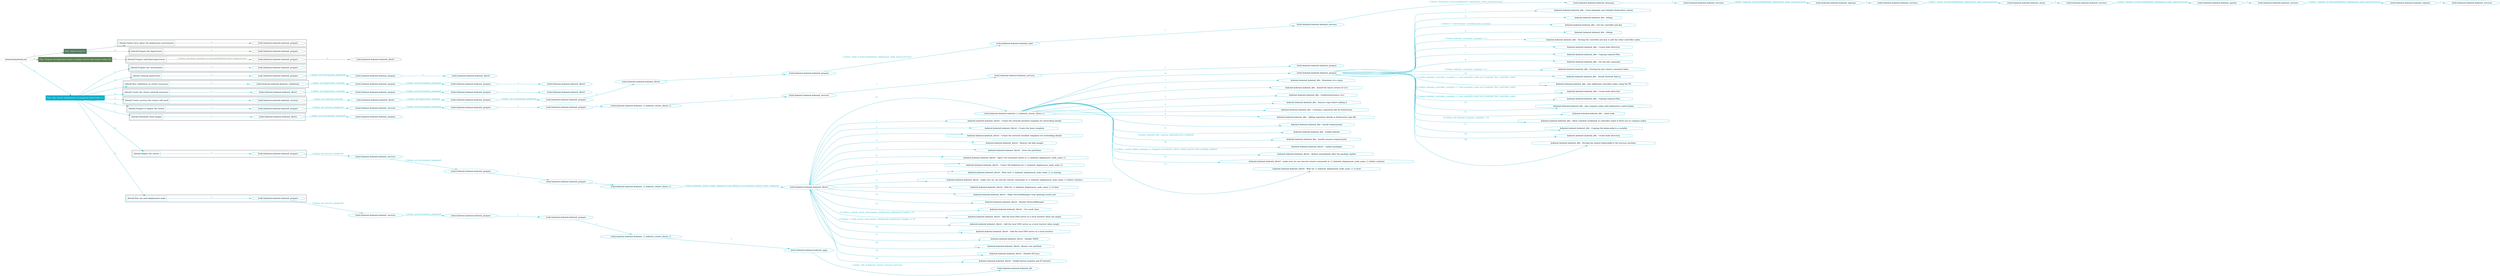 digraph {
	graph [concentrate=true ordering=in rankdir=LR ratio=fill]
	edge [esep=5 sep=10]
	"kubeinit/playbook.yml" [id=root_node style=dotted]
	play_83bd64f9 [label="Play: Initial setup (1)" color="#507c63" fontcolor="#ffffff" id=play_83bd64f9 shape=box style=filled tooltip=localhost]
	"kubeinit/playbook.yml" -> play_83bd64f9 [label="1 " color="#507c63" fontcolor="#507c63" id=edge_5d0d2fbb labeltooltip="1 " tooltip="1 "]
	subgraph "kubeinit.kubeinit.kubeinit_prepare" {
		role_a4d01ee5 [label="[role] kubeinit.kubeinit.kubeinit_prepare" color="#507c63" id=role_a4d01ee5 tooltip="kubeinit.kubeinit.kubeinit_prepare"]
	}
	subgraph "kubeinit.kubeinit.kubeinit_prepare" {
		role_4f66a621 [label="[role] kubeinit.kubeinit.kubeinit_prepare" color="#507c63" id=role_4f66a621 tooltip="kubeinit.kubeinit.kubeinit_prepare"]
	}
	subgraph "Play: Initial setup (1)" {
		play_83bd64f9 -> block_58a61741 [label=1 color="#507c63" fontcolor="#507c63" id=edge_30c76d28 labeltooltip=1 tooltip=1]
		subgraph cluster_block_58a61741 {
			block_58a61741 [label="[block] Gather facts about the deployment environment" color="#507c63" id=block_58a61741 labeltooltip="Gather facts about the deployment environment" shape=box tooltip="Gather facts about the deployment environment"]
			block_58a61741 -> role_a4d01ee5 [label="1 " color="#507c63" fontcolor="#507c63" id=edge_855de351 labeltooltip="1 " tooltip="1 "]
		}
		play_83bd64f9 -> block_fcec1d25 [label=2 color="#507c63" fontcolor="#507c63" id=edge_1ee534f6 labeltooltip=2 tooltip=2]
		subgraph cluster_block_fcec1d25 {
			block_fcec1d25 [label="[block] Prepare the hypervisors" color="#507c63" id=block_fcec1d25 labeltooltip="Prepare the hypervisors" shape=box tooltip="Prepare the hypervisors"]
			block_fcec1d25 -> role_4f66a621 [label="1 " color="#507c63" fontcolor="#507c63" id=edge_42a74c41 labeltooltip="1 " tooltip="1 "]
		}
	}
	play_77cf4cd8 [label="Play: Prepare all hypervisor hosts to deploy service and cluster nodes (0)" color="#597e4e" fontcolor="#ffffff" id=play_77cf4cd8 shape=box style=filled tooltip="Play: Prepare all hypervisor hosts to deploy service and cluster nodes (0)"]
	"kubeinit/playbook.yml" -> play_77cf4cd8 [label="2 " color="#597e4e" fontcolor="#597e4e" id=edge_caddb80a labeltooltip="2 " tooltip="2 "]
	subgraph "kubeinit.kubeinit.kubeinit_libvirt" {
		role_9c2fefd9 [label="[role] kubeinit.kubeinit.kubeinit_libvirt" color="#597e4e" id=role_9c2fefd9 tooltip="kubeinit.kubeinit.kubeinit_libvirt"]
	}
	subgraph "kubeinit.kubeinit.kubeinit_prepare" {
		role_55f39537 [label="[role] kubeinit.kubeinit.kubeinit_prepare" color="#597e4e" id=role_55f39537 tooltip="kubeinit.kubeinit.kubeinit_prepare"]
		role_55f39537 -> role_9c2fefd9 [label="1 " color="#597e4e" fontcolor="#597e4e" id=edge_13bd5f6a labeltooltip="1 " tooltip="1 "]
	}
	subgraph "Play: Prepare all hypervisor hosts to deploy service and cluster nodes (0)" {
		play_77cf4cd8 -> block_a2c3c7e0 [label=1 color="#597e4e" fontcolor="#597e4e" id=edge_17d9b5f6 labeltooltip=1 tooltip=1]
		subgraph cluster_block_a2c3c7e0 {
			block_a2c3c7e0 [label="[block] Prepare individual hypervisors" color="#597e4e" id=block_a2c3c7e0 labeltooltip="Prepare individual hypervisors" shape=box tooltip="Prepare individual hypervisors"]
			block_a2c3c7e0 -> role_55f39537 [label="1 [when: inventory_hostname in hostvars['kubeinit-facts'].hypervisors]" color="#597e4e" fontcolor="#597e4e" id=edge_d2183752 labeltooltip="1 [when: inventory_hostname in hostvars['kubeinit-facts'].hypervisors]" tooltip="1 [when: inventory_hostname in hostvars['kubeinit-facts'].hypervisors]"]
		}
	}
	play_4ca1a1fa [label="Play: Run cluster deployment on prepared hypervisors (1)" color="#03aec9" fontcolor="#ffffff" id=play_4ca1a1fa shape=box style=filled tooltip=localhost]
	"kubeinit/playbook.yml" -> play_4ca1a1fa [label="3 " color="#03aec9" fontcolor="#03aec9" id=edge_a708087d labeltooltip="3 " tooltip="3 "]
	subgraph "kubeinit.kubeinit.kubeinit_prepare" {
		role_46bfad1d [label="[role] kubeinit.kubeinit.kubeinit_prepare" color="#03aec9" id=role_46bfad1d tooltip="kubeinit.kubeinit.kubeinit_prepare"]
	}
	subgraph "kubeinit.kubeinit.kubeinit_libvirt" {
		role_059cd368 [label="[role] kubeinit.kubeinit.kubeinit_libvirt" color="#03aec9" id=role_059cd368 tooltip="kubeinit.kubeinit.kubeinit_libvirt"]
	}
	subgraph "kubeinit.kubeinit.kubeinit_prepare" {
		role_a8083106 [label="[role] kubeinit.kubeinit.kubeinit_prepare" color="#03aec9" id=role_a8083106 tooltip="kubeinit.kubeinit.kubeinit_prepare"]
		role_a8083106 -> role_059cd368 [label="1 " color="#03aec9" fontcolor="#03aec9" id=edge_d12f4fd0 labeltooltip="1 " tooltip="1 "]
	}
	subgraph "kubeinit.kubeinit.kubeinit_prepare" {
		role_40714478 [label="[role] kubeinit.kubeinit.kubeinit_prepare" color="#03aec9" id=role_40714478 tooltip="kubeinit.kubeinit.kubeinit_prepare"]
		role_40714478 -> role_a8083106 [label="1 [when: not environment_prepared]" color="#03aec9" fontcolor="#03aec9" id=edge_98baede5 labeltooltip="1 [when: not environment_prepared]" tooltip="1 [when: not environment_prepared]"]
	}
	subgraph "kubeinit.kubeinit.kubeinit_libvirt" {
		role_17f9c894 [label="[role] kubeinit.kubeinit.kubeinit_libvirt" color="#03aec9" id=role_17f9c894 tooltip="kubeinit.kubeinit.kubeinit_libvirt"]
	}
	subgraph "kubeinit.kubeinit.kubeinit_prepare" {
		role_642b5a9a [label="[role] kubeinit.kubeinit.kubeinit_prepare" color="#03aec9" id=role_642b5a9a tooltip="kubeinit.kubeinit.kubeinit_prepare"]
		role_642b5a9a -> role_17f9c894 [label="1 " color="#03aec9" fontcolor="#03aec9" id=edge_22c3d990 labeltooltip="1 " tooltip="1 "]
	}
	subgraph "kubeinit.kubeinit.kubeinit_prepare" {
		role_6914043d [label="[role] kubeinit.kubeinit.kubeinit_prepare" color="#03aec9" id=role_6914043d tooltip="kubeinit.kubeinit.kubeinit_prepare"]
		role_6914043d -> role_642b5a9a [label="1 [when: not environment_prepared]" color="#03aec9" fontcolor="#03aec9" id=edge_800f1554 labeltooltip="1 [when: not environment_prepared]" tooltip="1 [when: not environment_prepared]"]
	}
	subgraph "kubeinit.kubeinit.kubeinit_validations" {
		role_023c7b7e [label="[role] kubeinit.kubeinit.kubeinit_validations" color="#03aec9" id=role_023c7b7e tooltip="kubeinit.kubeinit.kubeinit_validations"]
		role_023c7b7e -> role_6914043d [label="1 [when: not hypervisors_cleaned]" color="#03aec9" fontcolor="#03aec9" id=edge_c0122811 labeltooltip="1 [when: not hypervisors_cleaned]" tooltip="1 [when: not hypervisors_cleaned]"]
	}
	subgraph "kubeinit.kubeinit.kubeinit_libvirt" {
		role_11bf8435 [label="[role] kubeinit.kubeinit.kubeinit_libvirt" color="#03aec9" id=role_11bf8435 tooltip="kubeinit.kubeinit.kubeinit_libvirt"]
	}
	subgraph "kubeinit.kubeinit.kubeinit_prepare" {
		role_e8ca80a7 [label="[role] kubeinit.kubeinit.kubeinit_prepare" color="#03aec9" id=role_e8ca80a7 tooltip="kubeinit.kubeinit.kubeinit_prepare"]
		role_e8ca80a7 -> role_11bf8435 [label="1 " color="#03aec9" fontcolor="#03aec9" id=edge_c35b3fd2 labeltooltip="1 " tooltip="1 "]
	}
	subgraph "kubeinit.kubeinit.kubeinit_prepare" {
		role_adcd0cd3 [label="[role] kubeinit.kubeinit.kubeinit_prepare" color="#03aec9" id=role_adcd0cd3 tooltip="kubeinit.kubeinit.kubeinit_prepare"]
		role_adcd0cd3 -> role_e8ca80a7 [label="1 [when: not environment_prepared]" color="#03aec9" fontcolor="#03aec9" id=edge_9b2de9d3 labeltooltip="1 [when: not environment_prepared]" tooltip="1 [when: not environment_prepared]"]
	}
	subgraph "kubeinit.kubeinit.kubeinit_libvirt" {
		role_2587b70a [label="[role] kubeinit.kubeinit.kubeinit_libvirt" color="#03aec9" id=role_2587b70a tooltip="kubeinit.kubeinit.kubeinit_libvirt"]
		role_2587b70a -> role_adcd0cd3 [label="1 [when: not hypervisors_cleaned]" color="#03aec9" fontcolor="#03aec9" id=edge_dc224c34 labeltooltip="1 [when: not hypervisors_cleaned]" tooltip="1 [when: not hypervisors_cleaned]"]
	}
	subgraph "kubeinit.kubeinit.kubeinit_services" {
		role_b27e4364 [label="[role] kubeinit.kubeinit.kubeinit_services" color="#03aec9" id=role_b27e4364 tooltip="kubeinit.kubeinit.kubeinit_services"]
	}
	subgraph "kubeinit.kubeinit.kubeinit_registry" {
		role_bd481104 [label="[role] kubeinit.kubeinit.kubeinit_registry" color="#03aec9" id=role_bd481104 tooltip="kubeinit.kubeinit.kubeinit_registry"]
		role_bd481104 -> role_b27e4364 [label="1 " color="#03aec9" fontcolor="#03aec9" id=edge_09a26686 labeltooltip="1 " tooltip="1 "]
	}
	subgraph "kubeinit.kubeinit.kubeinit_services" {
		role_f5899c98 [label="[role] kubeinit.kubeinit.kubeinit_services" color="#03aec9" id=role_f5899c98 tooltip="kubeinit.kubeinit.kubeinit_services"]
		role_f5899c98 -> role_bd481104 [label="1 [when: 'registry' in hostvars[kubeinit_deployment_node_name].services]" color="#03aec9" fontcolor="#03aec9" id=edge_d387be56 labeltooltip="1 [when: 'registry' in hostvars[kubeinit_deployment_node_name].services]" tooltip="1 [when: 'registry' in hostvars[kubeinit_deployment_node_name].services]"]
	}
	subgraph "kubeinit.kubeinit.kubeinit_apache" {
		role_d518e413 [label="[role] kubeinit.kubeinit.kubeinit_apache" color="#03aec9" id=role_d518e413 tooltip="kubeinit.kubeinit.kubeinit_apache"]
		role_d518e413 -> role_f5899c98 [label="1 " color="#03aec9" fontcolor="#03aec9" id=edge_6919ae5d labeltooltip="1 " tooltip="1 "]
	}
	subgraph "kubeinit.kubeinit.kubeinit_services" {
		role_121b7e36 [label="[role] kubeinit.kubeinit.kubeinit_services" color="#03aec9" id=role_121b7e36 tooltip="kubeinit.kubeinit.kubeinit_services"]
		role_121b7e36 -> role_d518e413 [label="1 [when: 'apache' in hostvars[kubeinit_deployment_node_name].services]" color="#03aec9" fontcolor="#03aec9" id=edge_07960f17 labeltooltip="1 [when: 'apache' in hostvars[kubeinit_deployment_node_name].services]" tooltip="1 [when: 'apache' in hostvars[kubeinit_deployment_node_name].services]"]
	}
	subgraph "kubeinit.kubeinit.kubeinit_nexus" {
		role_ff7fa59d [label="[role] kubeinit.kubeinit.kubeinit_nexus" color="#03aec9" id=role_ff7fa59d tooltip="kubeinit.kubeinit.kubeinit_nexus"]
		role_ff7fa59d -> role_121b7e36 [label="1 " color="#03aec9" fontcolor="#03aec9" id=edge_9da70742 labeltooltip="1 " tooltip="1 "]
	}
	subgraph "kubeinit.kubeinit.kubeinit_services" {
		role_7a72c33f [label="[role] kubeinit.kubeinit.kubeinit_services" color="#03aec9" id=role_7a72c33f tooltip="kubeinit.kubeinit.kubeinit_services"]
		role_7a72c33f -> role_ff7fa59d [label="1 [when: 'nexus' in hostvars[kubeinit_deployment_node_name].services]" color="#03aec9" fontcolor="#03aec9" id=edge_454eeb25 labeltooltip="1 [when: 'nexus' in hostvars[kubeinit_deployment_node_name].services]" tooltip="1 [when: 'nexus' in hostvars[kubeinit_deployment_node_name].services]"]
	}
	subgraph "kubeinit.kubeinit.kubeinit_haproxy" {
		role_66d53918 [label="[role] kubeinit.kubeinit.kubeinit_haproxy" color="#03aec9" id=role_66d53918 tooltip="kubeinit.kubeinit.kubeinit_haproxy"]
		role_66d53918 -> role_7a72c33f [label="1 " color="#03aec9" fontcolor="#03aec9" id=edge_1cdc4d9f labeltooltip="1 " tooltip="1 "]
	}
	subgraph "kubeinit.kubeinit.kubeinit_services" {
		role_b8771c47 [label="[role] kubeinit.kubeinit.kubeinit_services" color="#03aec9" id=role_b8771c47 tooltip="kubeinit.kubeinit.kubeinit_services"]
		role_b8771c47 -> role_66d53918 [label="1 [when: 'haproxy' in hostvars[kubeinit_deployment_node_name].services]" color="#03aec9" fontcolor="#03aec9" id=edge_a2e08406 labeltooltip="1 [when: 'haproxy' in hostvars[kubeinit_deployment_node_name].services]" tooltip="1 [when: 'haproxy' in hostvars[kubeinit_deployment_node_name].services]"]
	}
	subgraph "kubeinit.kubeinit.kubeinit_dnsmasq" {
		role_1733e680 [label="[role] kubeinit.kubeinit.kubeinit_dnsmasq" color="#03aec9" id=role_1733e680 tooltip="kubeinit.kubeinit.kubeinit_dnsmasq"]
		role_1733e680 -> role_b8771c47 [label="1 " color="#03aec9" fontcolor="#03aec9" id=edge_4dcd178e labeltooltip="1 " tooltip="1 "]
	}
	subgraph "kubeinit.kubeinit.kubeinit_services" {
		role_1589e1e0 [label="[role] kubeinit.kubeinit.kubeinit_services" color="#03aec9" id=role_1589e1e0 tooltip="kubeinit.kubeinit.kubeinit_services"]
		role_1589e1e0 -> role_1733e680 [label="1 [when: 'dnsmasq' in hostvars[kubeinit_deployment_node_name].services]" color="#03aec9" fontcolor="#03aec9" id=edge_868d89bd labeltooltip="1 [when: 'dnsmasq' in hostvars[kubeinit_deployment_node_name].services]" tooltip="1 [when: 'dnsmasq' in hostvars[kubeinit_deployment_node_name].services]"]
	}
	subgraph "kubeinit.kubeinit.kubeinit_bind" {
		role_6520849f [label="[role] kubeinit.kubeinit.kubeinit_bind" color="#03aec9" id=role_6520849f tooltip="kubeinit.kubeinit.kubeinit_bind"]
		role_6520849f -> role_1589e1e0 [label="1 " color="#03aec9" fontcolor="#03aec9" id=edge_e059d3c5 labeltooltip="1 " tooltip="1 "]
	}
	subgraph "kubeinit.kubeinit.kubeinit_prepare" {
		role_fe806c03 [label="[role] kubeinit.kubeinit.kubeinit_prepare" color="#03aec9" id=role_fe806c03 tooltip="kubeinit.kubeinit.kubeinit_prepare"]
		role_fe806c03 -> role_6520849f [label="1 [when: 'bind' in hostvars[kubeinit_deployment_node_name].services]" color="#03aec9" fontcolor="#03aec9" id=edge_a324cc88 labeltooltip="1 [when: 'bind' in hostvars[kubeinit_deployment_node_name].services]" tooltip="1 [when: 'bind' in hostvars[kubeinit_deployment_node_name].services]"]
	}
	subgraph "kubeinit.kubeinit.kubeinit_libvirt" {
		role_add69a31 [label="[role] kubeinit.kubeinit.kubeinit_libvirt" color="#03aec9" id=role_add69a31 tooltip="kubeinit.kubeinit.kubeinit_libvirt"]
		role_add69a31 -> role_fe806c03 [label="1 " color="#03aec9" fontcolor="#03aec9" id=edge_c2963ffe labeltooltip="1 " tooltip="1 "]
	}
	subgraph "kubeinit.kubeinit.kubeinit_prepare" {
		role_c94f5fc8 [label="[role] kubeinit.kubeinit.kubeinit_prepare" color="#03aec9" id=role_c94f5fc8 tooltip="kubeinit.kubeinit.kubeinit_prepare"]
		role_c94f5fc8 -> role_add69a31 [label="1 " color="#03aec9" fontcolor="#03aec9" id=edge_83eea4ab labeltooltip="1 " tooltip="1 "]
	}
	subgraph "kubeinit.kubeinit.kubeinit_prepare" {
		role_15135753 [label="[role] kubeinit.kubeinit.kubeinit_prepare" color="#03aec9" id=role_15135753 tooltip="kubeinit.kubeinit.kubeinit_prepare"]
		role_15135753 -> role_c94f5fc8 [label="1 [when: not environment_prepared]" color="#03aec9" fontcolor="#03aec9" id=edge_791d8d18 labeltooltip="1 [when: not environment_prepared]" tooltip="1 [when: not environment_prepared]"]
	}
	subgraph "kubeinit.kubeinit.kubeinit_libvirt" {
		role_fd8b2054 [label="[role] kubeinit.kubeinit.kubeinit_libvirt" color="#03aec9" id=role_fd8b2054 tooltip="kubeinit.kubeinit.kubeinit_libvirt"]
		role_fd8b2054 -> role_15135753 [label="1 [when: not hypervisors_cleaned]" color="#03aec9" fontcolor="#03aec9" id=edge_cf6e14d9 labeltooltip="1 [when: not hypervisors_cleaned]" tooltip="1 [when: not hypervisors_cleaned]"]
	}
	subgraph "kubeinit.kubeinit.kubeinit_services" {
		role_fff3fbf4 [label="[role] kubeinit.kubeinit.kubeinit_services" color="#03aec9" id=role_fff3fbf4 tooltip="kubeinit.kubeinit.kubeinit_services"]
		role_fff3fbf4 -> role_fd8b2054 [label="1 [when: not network_created]" color="#03aec9" fontcolor="#03aec9" id=edge_63c8564a labeltooltip="1 [when: not network_created]" tooltip="1 [when: not network_created]"]
	}
	subgraph "kubeinit.kubeinit.kubeinit_prepare" {
		role_0df7558d [label="[role] kubeinit.kubeinit.kubeinit_prepare" color="#03aec9" id=role_0df7558d tooltip="kubeinit.kubeinit.kubeinit_prepare"]
	}
	subgraph "kubeinit.kubeinit.kubeinit_services" {
		role_d776b401 [label="[role] kubeinit.kubeinit.kubeinit_services" color="#03aec9" id=role_d776b401 tooltip="kubeinit.kubeinit.kubeinit_services"]
		role_d776b401 -> role_0df7558d [label="1 " color="#03aec9" fontcolor="#03aec9" id=edge_8260b6e1 labeltooltip="1 " tooltip="1 "]
	}
	subgraph "kubeinit.kubeinit.kubeinit_services" {
		role_6b0a6fed [label="[role] kubeinit.kubeinit.kubeinit_services" color="#03aec9" id=role_6b0a6fed tooltip="kubeinit.kubeinit.kubeinit_services"]
		role_6b0a6fed -> role_d776b401 [label="1 " color="#03aec9" fontcolor="#03aec9" id=edge_073f5a07 labeltooltip="1 " tooltip="1 "]
	}
	subgraph "kubeinit.kubeinit.kubeinit_{{ kubeinit_cluster_distro }}" {
		role_024f40b1 [label="[role] kubeinit.kubeinit.kubeinit_{{ kubeinit_cluster_distro }}" color="#03aec9" id=role_024f40b1 tooltip="kubeinit.kubeinit.kubeinit_{{ kubeinit_cluster_distro }}"]
		role_024f40b1 -> role_6b0a6fed [label="1 " color="#03aec9" fontcolor="#03aec9" id=edge_41437049 labeltooltip="1 " tooltip="1 "]
	}
	subgraph "kubeinit.kubeinit.kubeinit_prepare" {
		role_a54ea4d3 [label="[role] kubeinit.kubeinit.kubeinit_prepare" color="#03aec9" id=role_a54ea4d3 tooltip="kubeinit.kubeinit.kubeinit_prepare"]
		role_a54ea4d3 -> role_024f40b1 [label="1 " color="#03aec9" fontcolor="#03aec9" id=edge_5a6cba4e labeltooltip="1 " tooltip="1 "]
	}
	subgraph "kubeinit.kubeinit.kubeinit_prepare" {
		role_471fac37 [label="[role] kubeinit.kubeinit.kubeinit_prepare" color="#03aec9" id=role_471fac37 tooltip="kubeinit.kubeinit.kubeinit_prepare"]
		role_471fac37 -> role_a54ea4d3 [label="1 " color="#03aec9" fontcolor="#03aec9" id=edge_cfac9293 labeltooltip="1 " tooltip="1 "]
	}
	subgraph "kubeinit.kubeinit.kubeinit_services" {
		role_1b870197 [label="[role] kubeinit.kubeinit.kubeinit_services" color="#03aec9" id=role_1b870197 tooltip="kubeinit.kubeinit.kubeinit_services"]
		role_1b870197 -> role_471fac37 [label="1 [when: not environment_prepared]" color="#03aec9" fontcolor="#03aec9" id=edge_8aad3846 labeltooltip="1 [when: not environment_prepared]" tooltip="1 [when: not environment_prepared]"]
	}
	subgraph "kubeinit.kubeinit.kubeinit_prepare" {
		role_8cc5e4ff [label="[role] kubeinit.kubeinit.kubeinit_prepare" color="#03aec9" id=role_8cc5e4ff tooltip="kubeinit.kubeinit.kubeinit_prepare"]
		role_8cc5e4ff -> role_1b870197 [label="1 [when: not services_prepared]" color="#03aec9" fontcolor="#03aec9" id=edge_3a379267 labeltooltip="1 [when: not services_prepared]" tooltip="1 [when: not services_prepared]"]
	}
	subgraph "kubeinit.kubeinit.kubeinit_prepare" {
		role_83acedfa [label="[role] kubeinit.kubeinit.kubeinit_prepare" color="#03aec9" id=role_83acedfa tooltip="kubeinit.kubeinit.kubeinit_prepare"]
	}
	subgraph "kubeinit.kubeinit.kubeinit_libvirt" {
		role_0e7f3819 [label="[role] kubeinit.kubeinit.kubeinit_libvirt" color="#03aec9" id=role_0e7f3819 tooltip="kubeinit.kubeinit.kubeinit_libvirt"]
		role_0e7f3819 -> role_83acedfa [label="1 [when: not environment_prepared]" color="#03aec9" fontcolor="#03aec9" id=edge_74deed8f labeltooltip="1 [when: not environment_prepared]" tooltip="1 [when: not environment_prepared]"]
	}
	subgraph "kubeinit.kubeinit.kubeinit_prepare" {
		role_fe1f17f6 [label="[role] kubeinit.kubeinit.kubeinit_prepare" color="#03aec9" id=role_fe1f17f6 tooltip="kubeinit.kubeinit.kubeinit_prepare"]
		task_41a6816a [label="kubeinit.kubeinit.kubeinit_k8s : Clean kubeadm and initialize Kubernetes cluster" color="#03aec9" id=task_41a6816a shape=octagon tooltip="kubeinit.kubeinit.kubeinit_k8s : Clean kubeadm and initialize Kubernetes cluster"]
		role_fe1f17f6 -> task_41a6816a [label="1 " color="#03aec9" fontcolor="#03aec9" id=edge_f2e5e4b4 labeltooltip="1 " tooltip="1 "]
		task_70f5551e [label="kubeinit.kubeinit.kubeinit_k8s : Debug" color="#03aec9" id=task_70f5551e shape=octagon tooltip="kubeinit.kubeinit.kubeinit_k8s : Debug"]
		role_fe1f17f6 -> task_70f5551e [label="2 " color="#03aec9" fontcolor="#03aec9" id=edge_68a9a935 labeltooltip="2 " tooltip="2 "]
		task_2724bddc [label="kubeinit.kubeinit.kubeinit_k8s : Get the controller join key" color="#03aec9" id=task_2724bddc shape=octagon tooltip="kubeinit.kubeinit.kubeinit_k8s : Get the controller join key"]
		role_fe1f17f6 -> task_2724bddc [label="3 [when: ('--control-plane --certificate-key' in item)]" color="#03aec9" fontcolor="#03aec9" id=edge_f68616f3 labeltooltip="3 [when: ('--control-plane --certificate-key' in item)]" tooltip="3 [when: ('--control-plane --certificate-key' in item)]"]
		task_43351b70 [label="kubeinit.kubeinit.kubeinit_k8s : Debug" color="#03aec9" id=task_43351b70 shape=octagon tooltip="kubeinit.kubeinit.kubeinit_k8s : Debug"]
		role_fe1f17f6 -> task_43351b70 [label="4 " color="#03aec9" fontcolor="#03aec9" id=edge_d029dbf6 labeltooltip="4 " tooltip="4 "]
		task_7f7a5023 [label="kubeinit.kubeinit.kubeinit_k8s : Storing the controller join key to add the other controller nodes." color="#03aec9" id=task_7f7a5023 shape=octagon tooltip="kubeinit.kubeinit.kubeinit_k8s : Storing the controller join key to add the other controller nodes."]
		role_fe1f17f6 -> task_7f7a5023 [label="5 [when: kubeinit_controller_count|int > 1]" color="#03aec9" fontcolor="#03aec9" id=edge_deae31ff labeltooltip="5 [when: kubeinit_controller_count|int > 1]" tooltip="5 [when: kubeinit_controller_count|int > 1]"]
		task_5e3babcd [label="kubeinit.kubeinit.kubeinit_k8s : Create kube directory" color="#03aec9" id=task_5e3babcd shape=octagon tooltip="kubeinit.kubeinit.kubeinit_k8s : Create kube directory"]
		role_fe1f17f6 -> task_5e3babcd [label="6 " color="#03aec9" fontcolor="#03aec9" id=edge_fe5a102d labeltooltip="6 " tooltip="6 "]
		task_c73736a1 [label="kubeinit.kubeinit.kubeinit_k8s : Copying required files" color="#03aec9" id=task_c73736a1 shape=octagon tooltip="kubeinit.kubeinit.kubeinit_k8s : Copying required files"]
		role_fe1f17f6 -> task_c73736a1 [label="7 " color="#03aec9" fontcolor="#03aec9" id=edge_f8b48600 labeltooltip="7 " tooltip="7 "]
		task_1066b698 [label="kubeinit.kubeinit.kubeinit_k8s : Get the join command" color="#03aec9" id=task_1066b698 shape=octagon tooltip="kubeinit.kubeinit.kubeinit_k8s : Get the join command"]
		role_fe1f17f6 -> task_1066b698 [label="8 " color="#03aec9" fontcolor="#03aec9" id=edge_612dbb88 labeltooltip="8 " tooltip="8 "]
		task_a036b09a [label="kubeinit.kubeinit.kubeinit_k8s : Storing the join cluster command token." color="#03aec9" id=task_a036b09a shape=octagon tooltip="kubeinit.kubeinit.kubeinit_k8s : Storing the join cluster command token."]
		role_fe1f17f6 -> task_a036b09a [label="9 [when: kubeinit_controller_count|int > 1]" color="#03aec9" fontcolor="#03aec9" id=edge_ad288ab0 labeltooltip="9 [when: kubeinit_controller_count|int > 1]" tooltip="9 [when: kubeinit_controller_count|int > 1]"]
		task_45f4cf6b [label="kubeinit.kubeinit.kubeinit_k8s : Install Network Add-on" color="#03aec9" id=task_45f4cf6b shape=octagon tooltip="kubeinit.kubeinit.kubeinit_k8s : Install Network Add-on"]
		role_fe1f17f6 -> task_45f4cf6b [label="10 " color="#03aec9" fontcolor="#03aec9" id=edge_de361fc1 labeltooltip="10 " tooltip="10 "]
		task_e4886a0e [label="kubeinit.kubeinit.kubeinit_k8s : Join additional controller nodes using the PK" color="#03aec9" id=task_e4886a0e shape=octagon tooltip="kubeinit.kubeinit.kubeinit_k8s : Join additional controller nodes using the PK"]
		role_fe1f17f6 -> task_e4886a0e [label="11 [when: kubeinit_controller_count|int > 1 and controller_node not in kubeinit_first_controller_node]" color="#03aec9" fontcolor="#03aec9" id=edge_8acf5670 labeltooltip="11 [when: kubeinit_controller_count|int > 1 and controller_node not in kubeinit_first_controller_node]" tooltip="11 [when: kubeinit_controller_count|int > 1 and controller_node not in kubeinit_first_controller_node]"]
		task_0caa27a5 [label="kubeinit.kubeinit.kubeinit_k8s : Create kube directory" color="#03aec9" id=task_0caa27a5 shape=octagon tooltip="kubeinit.kubeinit.kubeinit_k8s : Create kube directory"]
		role_fe1f17f6 -> task_0caa27a5 [label="12 [when: kubeinit_controller_count|int > 1 and controller_node not in kubeinit_first_controller_node]" color="#03aec9" fontcolor="#03aec9" id=edge_c4ad4bb0 labeltooltip="12 [when: kubeinit_controller_count|int > 1 and controller_node not in kubeinit_first_controller_node]" tooltip="12 [when: kubeinit_controller_count|int > 1 and controller_node not in kubeinit_first_controller_node]"]
		task_11d99fac [label="kubeinit.kubeinit.kubeinit_k8s : Copying required files" color="#03aec9" id=task_11d99fac shape=octagon tooltip="kubeinit.kubeinit.kubeinit_k8s : Copying required files"]
		role_fe1f17f6 -> task_11d99fac [label="13 [when: kubeinit_controller_count|int > 1 and controller_node not in kubeinit_first_controller_node]" color="#03aec9" fontcolor="#03aec9" id=edge_e4888f94 labeltooltip="13 [when: kubeinit_controller_count|int > 1 and controller_node not in kubeinit_first_controller_node]" tooltip="13 [when: kubeinit_controller_count|int > 1 and controller_node not in kubeinit_first_controller_node]"]
		task_100cca1a [label="kubeinit.kubeinit.kubeinit_k8s : Join compute nodes with kubernetes control plane" color="#03aec9" id=task_100cca1a shape=octagon tooltip="kubeinit.kubeinit.kubeinit_k8s : Join compute nodes with kubernetes control plane"]
		role_fe1f17f6 -> task_100cca1a [label="14 " color="#03aec9" fontcolor="#03aec9" id=edge_18f0c606 labeltooltip="14 " tooltip="14 "]
		task_21317c19 [label="kubeinit.kubeinit.kubeinit_k8s : Label node" color="#03aec9" id=task_21317c19 shape=octagon tooltip="kubeinit.kubeinit.kubeinit_k8s : Label node"]
		role_fe1f17f6 -> task_21317c19 [label="15 " color="#03aec9" fontcolor="#03aec9" id=edge_41bd25f3 labeltooltip="15 " tooltip="15 "]
		task_46cc23e7 [label="kubeinit.kubeinit.kubeinit_k8s : Allow schedule workloads in controller nodes if there are no compute nodes" color="#03aec9" id=task_46cc23e7 shape=octagon tooltip="kubeinit.kubeinit.kubeinit_k8s : Allow schedule workloads in controller nodes if there are no compute nodes"]
		role_fe1f17f6 -> task_46cc23e7 [label="16 [when: not kubeinit_compute_count|int > 0]" color="#03aec9" fontcolor="#03aec9" id=edge_84855198 labeltooltip="16 [when: not kubeinit_compute_count|int > 0]" tooltip="16 [when: not kubeinit_compute_count|int > 0]"]
		task_841f03f8 [label="kubeinit.kubeinit.kubeinit_k8s : Copying the kubeconfig to a variable" color="#03aec9" id=task_841f03f8 shape=octagon tooltip="kubeinit.kubeinit.kubeinit_k8s : Copying the kubeconfig to a variable"]
		role_fe1f17f6 -> task_841f03f8 [label="17 " color="#03aec9" fontcolor="#03aec9" id=edge_e82cb13c labeltooltip="17 " tooltip="17 "]
		task_c530d2ab [label="kubeinit.kubeinit.kubeinit_k8s : Create kube directory" color="#03aec9" id=task_c530d2ab shape=octagon tooltip="kubeinit.kubeinit.kubeinit_k8s : Create kube directory"]
		role_fe1f17f6 -> task_c530d2ab [label="18 " color="#03aec9" fontcolor="#03aec9" id=edge_96504cff labeltooltip="18 " tooltip="18 "]
		task_d59970bd [label="kubeinit.kubeinit.kubeinit_k8s : Storing the master kubeconfig to the services machine." color="#03aec9" id=task_d59970bd shape=octagon tooltip="kubeinit.kubeinit.kubeinit_k8s : Storing the master kubeconfig to the services machine."]
		role_fe1f17f6 -> task_d59970bd [label="19 " color="#03aec9" fontcolor="#03aec9" id=edge_1bc20719 labeltooltip="19 " tooltip="19 "]
	}
	subgraph "kubeinit.kubeinit.kubeinit_{{ kubeinit_cluster_distro }}" {
		role_9a72bf4a [label="[role] kubeinit.kubeinit.kubeinit_{{ kubeinit_cluster_distro }}" color="#03aec9" id=role_9a72bf4a tooltip="kubeinit.kubeinit.kubeinit_{{ kubeinit_cluster_distro }}"]
		task_a61e3fc2 [label="kubeinit.kubeinit.kubeinit_k8s : Download cri-o repos" color="#03aec9" id=task_a61e3fc2 shape=octagon tooltip="kubeinit.kubeinit.kubeinit_k8s : Download cri-o repos"]
		role_9a72bf4a -> task_a61e3fc2 [label="1 " color="#03aec9" fontcolor="#03aec9" id=edge_2666cf12 labeltooltip="1 " tooltip="1 "]
		task_163f55d0 [label="kubeinit.kubeinit.kubeinit_k8s : Install the latest version of cri-o" color="#03aec9" id=task_163f55d0 shape=octagon tooltip="kubeinit.kubeinit.kubeinit_k8s : Install the latest version of cri-o"]
		role_9a72bf4a -> task_163f55d0 [label="2 " color="#03aec9" fontcolor="#03aec9" id=edge_af415395 labeltooltip="2 " tooltip="2 "]
		task_b57a0205 [label="kubeinit.kubeinit.kubeinit_k8s : Enable/start/status cri-o" color="#03aec9" id=task_b57a0205 shape=octagon tooltip="kubeinit.kubeinit.kubeinit_k8s : Enable/start/status cri-o"]
		role_9a72bf4a -> task_b57a0205 [label="3 " color="#03aec9" fontcolor="#03aec9" id=edge_884b41ab labeltooltip="3 " tooltip="3 "]
		task_86a2780e [label="kubeinit.kubeinit.kubeinit_k8s : Remove repo before adding it" color="#03aec9" id=task_86a2780e shape=octagon tooltip="kubeinit.kubeinit.kubeinit_k8s : Remove repo before adding it"]
		role_9a72bf4a -> task_86a2780e [label="4 " color="#03aec9" fontcolor="#03aec9" id=edge_a84ec977 labeltooltip="4 " tooltip="4 "]
		task_d9bbe87d [label="kubeinit.kubeinit.kubeinit_k8s : Creating a repository file for Kubernetes" color="#03aec9" id=task_d9bbe87d shape=octagon tooltip="kubeinit.kubeinit.kubeinit_k8s : Creating a repository file for Kubernetes"]
		role_9a72bf4a -> task_d9bbe87d [label="5 " color="#03aec9" fontcolor="#03aec9" id=edge_79d3d7f7 labeltooltip="5 " tooltip="5 "]
		task_5b7b765a [label="kubeinit.kubeinit.kubeinit_k8s : Adding repository details in Kubernetes repo file." color="#03aec9" id=task_5b7b765a shape=octagon tooltip="kubeinit.kubeinit.kubeinit_k8s : Adding repository details in Kubernetes repo file."]
		role_9a72bf4a -> task_5b7b765a [label="6 " color="#03aec9" fontcolor="#03aec9" id=edge_fb77812b labeltooltip="6 " tooltip="6 "]
		task_9f857518 [label="kubeinit.kubeinit.kubeinit_k8s : Install requirements" color="#03aec9" id=task_9f857518 shape=octagon tooltip="kubeinit.kubeinit.kubeinit_k8s : Install requirements"]
		role_9a72bf4a -> task_9f857518 [label="7 " color="#03aec9" fontcolor="#03aec9" id=edge_f09a1948 labeltooltip="7 " tooltip="7 "]
		task_2ec6cd89 [label="kubeinit.kubeinit.kubeinit_k8s : Enable kubelet" color="#03aec9" id=task_2ec6cd89 shape=octagon tooltip="kubeinit.kubeinit.kubeinit_k8s : Enable kubelet"]
		role_9a72bf4a -> task_2ec6cd89 [label="8 " color="#03aec9" fontcolor="#03aec9" id=edge_f5962520 labeltooltip="8 " tooltip="8 "]
		task_3eadb0da [label="kubeinit.kubeinit.kubeinit_k8s : Install common requirements" color="#03aec9" id=task_3eadb0da shape=octagon tooltip="kubeinit.kubeinit.kubeinit_k8s : Install common requirements"]
		role_9a72bf4a -> task_3eadb0da [label="9 [when: kubeinit_k8s_common_dependencies is defined]" color="#03aec9" fontcolor="#03aec9" id=edge_5967ba11 labeltooltip="9 [when: kubeinit_k8s_common_dependencies is defined]" tooltip="9 [when: kubeinit_k8s_common_dependencies is defined]"]
		task_a856743e [label="kubeinit.kubeinit.kubeinit_libvirt : Update packages" color="#03aec9" id=task_a856743e shape=octagon tooltip="kubeinit.kubeinit.kubeinit_libvirt : Update packages"]
		role_9a72bf4a -> task_a856743e [label="10 " color="#03aec9" fontcolor="#03aec9" id=edge_1d243ae9 labeltooltip="10 " tooltip="10 "]
		task_e18d8703 [label="kubeinit.kubeinit.kubeinit_libvirt : Reboot immediately after the package update" color="#03aec9" id=task_e18d8703 shape=octagon tooltip="kubeinit.kubeinit.kubeinit_libvirt : Reboot immediately after the package update"]
		role_9a72bf4a -> task_e18d8703 [label="11 [when: _result_update_packages is changed and kubeinit_libvirt_reboot_guests_after_package_update]" color="#03aec9" fontcolor="#03aec9" id=edge_9ef214f1 labeltooltip="11 [when: _result_update_packages is changed and kubeinit_libvirt_reboot_guests_after_package_update]" tooltip="11 [when: _result_update_packages is changed and kubeinit_libvirt_reboot_guests_after_package_update]"]
		task_abf35067 [label="kubeinit.kubeinit.kubeinit_libvirt : make sure we can execute remote commands in {{ kubeinit_deployment_node_name }} before continue" color="#03aec9" id=task_abf35067 shape=octagon tooltip="kubeinit.kubeinit.kubeinit_libvirt : make sure we can execute remote commands in {{ kubeinit_deployment_node_name }} before continue"]
		role_9a72bf4a -> task_abf35067 [label="12 " color="#03aec9" fontcolor="#03aec9" id=edge_1769c91b labeltooltip="12 " tooltip="12 "]
		task_c3fa0dde [label="kubeinit.kubeinit.kubeinit_libvirt : Wait for {{ kubeinit_deployment_node_name }} to boot" color="#03aec9" id=task_c3fa0dde shape=octagon tooltip="kubeinit.kubeinit.kubeinit_libvirt : Wait for {{ kubeinit_deployment_node_name }} to boot"]
		role_9a72bf4a -> task_c3fa0dde [label="13 " color="#03aec9" fontcolor="#03aec9" id=edge_e8459913 labeltooltip="13 " tooltip="13 "]
		role_9a72bf4a -> role_fe1f17f6 [label="14 " color="#03aec9" fontcolor="#03aec9" id=edge_0a2b2b84 labeltooltip="14 " tooltip="14 "]
	}
	subgraph "kubeinit.kubeinit.kubeinit_libvirt" {
		role_da98470e [label="[role] kubeinit.kubeinit.kubeinit_libvirt" color="#03aec9" id=role_da98470e tooltip="kubeinit.kubeinit.kubeinit_libvirt"]
		task_2adbdf70 [label="kubeinit.kubeinit.kubeinit_libvirt : Create the network interface template for networking details" color="#03aec9" id=task_2adbdf70 shape=octagon tooltip="kubeinit.kubeinit.kubeinit_libvirt : Create the network interface template for networking details"]
		role_da98470e -> task_2adbdf70 [label="1 " color="#03aec9" fontcolor="#03aec9" id=edge_a1b57136 labeltooltip="1 " tooltip="1 "]
		task_6c6bd19c [label="kubeinit.kubeinit.kubeinit_libvirt : Create the hosts template" color="#03aec9" id=task_6c6bd19c shape=octagon tooltip="kubeinit.kubeinit.kubeinit_libvirt : Create the hosts template"]
		role_da98470e -> task_6c6bd19c [label="2 " color="#03aec9" fontcolor="#03aec9" id=edge_86b62b4f labeltooltip="2 " tooltip="2 "]
		task_afe9eeab [label="kubeinit.kubeinit.kubeinit_libvirt : Create the network cloudinit templates for networking details" color="#03aec9" id=task_afe9eeab shape=octagon tooltip="kubeinit.kubeinit.kubeinit_libvirt : Create the network cloudinit templates for networking details"]
		role_da98470e -> task_afe9eeab [label="3 " color="#03aec9" fontcolor="#03aec9" id=edge_65583ff1 labeltooltip="3 " tooltip="3 "]
		task_36d1000b [label="kubeinit.kubeinit.kubeinit_libvirt : Remove old disk images" color="#03aec9" id=task_36d1000b shape=octagon tooltip="kubeinit.kubeinit.kubeinit_libvirt : Remove old disk images"]
		role_da98470e -> task_36d1000b [label="4 " color="#03aec9" fontcolor="#03aec9" id=edge_4b432733 labeltooltip="4 " tooltip="4 "]
		task_35a21cfe [label="kubeinit.kubeinit.kubeinit_libvirt : Grow the partitions" color="#03aec9" id=task_35a21cfe shape=octagon tooltip="kubeinit.kubeinit.kubeinit_libvirt : Grow the partitions"]
		role_da98470e -> task_35a21cfe [label="5 " color="#03aec9" fontcolor="#03aec9" id=edge_16fc00ad labeltooltip="5 " tooltip="5 "]
		task_0f07d7f2 [label="kubeinit.kubeinit.kubeinit_libvirt : Inject virt-customize assets in {{ kubeinit_deployment_node_name }}" color="#03aec9" id=task_0f07d7f2 shape=octagon tooltip="kubeinit.kubeinit.kubeinit_libvirt : Inject virt-customize assets in {{ kubeinit_deployment_node_name }}"]
		role_da98470e -> task_0f07d7f2 [label="6 " color="#03aec9" fontcolor="#03aec9" id=edge_50cc74cf labeltooltip="6 " tooltip="6 "]
		task_73b954e9 [label="kubeinit.kubeinit.kubeinit_libvirt : Create VM definition for {{ kubeinit_deployment_node_name }}" color="#03aec9" id=task_73b954e9 shape=octagon tooltip="kubeinit.kubeinit.kubeinit_libvirt : Create VM definition for {{ kubeinit_deployment_node_name }}"]
		role_da98470e -> task_73b954e9 [label="7 " color="#03aec9" fontcolor="#03aec9" id=edge_e06fd933 labeltooltip="7 " tooltip="7 "]
		task_b75a9ac7 [label="kubeinit.kubeinit.kubeinit_libvirt : Wait until {{ kubeinit_deployment_node_name }} is running" color="#03aec9" id=task_b75a9ac7 shape=octagon tooltip="kubeinit.kubeinit.kubeinit_libvirt : Wait until {{ kubeinit_deployment_node_name }} is running"]
		role_da98470e -> task_b75a9ac7 [label="8 " color="#03aec9" fontcolor="#03aec9" id=edge_c26e5b36 labeltooltip="8 " tooltip="8 "]
		task_a5a7e94a [label="kubeinit.kubeinit.kubeinit_libvirt : make sure we can execute remote commands in {{ kubeinit_deployment_node_name }} before continue" color="#03aec9" id=task_a5a7e94a shape=octagon tooltip="kubeinit.kubeinit.kubeinit_libvirt : make sure we can execute remote commands in {{ kubeinit_deployment_node_name }} before continue"]
		role_da98470e -> task_a5a7e94a [label="9 " color="#03aec9" fontcolor="#03aec9" id=edge_adca54f6 labeltooltip="9 " tooltip="9 "]
		task_7342ad63 [label="kubeinit.kubeinit.kubeinit_libvirt : Wait for {{ kubeinit_deployment_node_name }} to boot" color="#03aec9" id=task_7342ad63 shape=octagon tooltip="kubeinit.kubeinit.kubeinit_libvirt : Wait for {{ kubeinit_deployment_node_name }} to boot"]
		role_da98470e -> task_7342ad63 [label="10 " color="#03aec9" fontcolor="#03aec9" id=edge_4a3cb042 labeltooltip="10 " tooltip="10 "]
		task_e5e0dca4 [label="kubeinit.kubeinit.kubeinit_libvirt : Make NetworkManager stop updating resolv.conf" color="#03aec9" id=task_e5e0dca4 shape=octagon tooltip="kubeinit.kubeinit.kubeinit_libvirt : Make NetworkManager stop updating resolv.conf"]
		role_da98470e -> task_e5e0dca4 [label="11 " color="#03aec9" fontcolor="#03aec9" id=edge_af35b5a4 labeltooltip="11 " tooltip="11 "]
		task_3538411b [label="kubeinit.kubeinit.kubeinit_libvirt : Restart NetworkManager" color="#03aec9" id=task_3538411b shape=octagon tooltip="kubeinit.kubeinit.kubeinit_libvirt : Restart NetworkManager"]
		role_da98470e -> task_3538411b [label="12 " color="#03aec9" fontcolor="#03aec9" id=edge_dfd775f0 labeltooltip="12 " tooltip="12 "]
		task_46c268e9 [label="kubeinit.kubeinit.kubeinit_libvirt : Get resolv lines" color="#03aec9" id=task_46c268e9 shape=octagon tooltip="kubeinit.kubeinit.kubeinit_libvirt : Get resolv lines"]
		role_da98470e -> task_46c268e9 [label="13 " color="#03aec9" fontcolor="#03aec9" id=edge_7bdd63ff labeltooltip="13 " tooltip="13 "]
		task_c6c8232d [label="kubeinit.kubeinit.kubeinit_libvirt : Add the local DNS server as a local resolver when not empty" color="#03aec9" id=task_c6c8232d shape=octagon tooltip="kubeinit.kubeinit.kubeinit_libvirt : Add the local DNS server as a local resolver when not empty"]
		role_da98470e -> task_c6c8232d [label="14 [when: (_result_resolv_conf.content | b64decode).splitlines() | length > 0]" color="#03aec9" fontcolor="#03aec9" id=edge_04ea43c5 labeltooltip="14 [when: (_result_resolv_conf.content | b64decode).splitlines() | length > 0]" tooltip="14 [when: (_result_resolv_conf.content | b64decode).splitlines() | length > 0]"]
		task_e50dffe1 [label="kubeinit.kubeinit.kubeinit_libvirt : Add the local DNS server as a local resolver when empty" color="#03aec9" id=task_e50dffe1 shape=octagon tooltip="kubeinit.kubeinit.kubeinit_libvirt : Add the local DNS server as a local resolver when empty"]
		role_da98470e -> task_e50dffe1 [label="15 [when: (_result_resolv_conf.content | b64decode).splitlines() | length == 0]" color="#03aec9" fontcolor="#03aec9" id=edge_1a52d946 labeltooltip="15 [when: (_result_resolv_conf.content | b64decode).splitlines() | length == 0]" tooltip="15 [when: (_result_resolv_conf.content | b64decode).splitlines() | length == 0]"]
		task_9ab3b9aa [label="kubeinit.kubeinit.kubeinit_libvirt : Add the local DNS server as a local resolver" color="#03aec9" id=task_9ab3b9aa shape=octagon tooltip="kubeinit.kubeinit.kubeinit_libvirt : Add the local DNS server as a local resolver"]
		role_da98470e -> task_9ab3b9aa [label="16 " color="#03aec9" fontcolor="#03aec9" id=edge_cca3af39 labeltooltip="16 " tooltip="16 "]
		task_5556e190 [label="kubeinit.kubeinit.kubeinit_libvirt : Disable SWAP" color="#03aec9" id=task_5556e190 shape=octagon tooltip="kubeinit.kubeinit.kubeinit_libvirt : Disable SWAP"]
		role_da98470e -> task_5556e190 [label="17 " color="#03aec9" fontcolor="#03aec9" id=edge_0c762092 labeltooltip="17 " tooltip="17 "]
		task_02f6dd0e [label="kubeinit.kubeinit.kubeinit_libvirt : Resize root partition" color="#03aec9" id=task_02f6dd0e shape=octagon tooltip="kubeinit.kubeinit.kubeinit_libvirt : Resize root partition"]
		role_da98470e -> task_02f6dd0e [label="18 " color="#03aec9" fontcolor="#03aec9" id=edge_a0e80444 labeltooltip="18 " tooltip="18 "]
		task_b5c288a8 [label="kubeinit.kubeinit.kubeinit_libvirt : Disable SELinux" color="#03aec9" id=task_b5c288a8 shape=octagon tooltip="kubeinit.kubeinit.kubeinit_libvirt : Disable SELinux"]
		role_da98470e -> task_b5c288a8 [label="19 " color="#03aec9" fontcolor="#03aec9" id=edge_2c114ade labeltooltip="19 " tooltip="19 "]
		task_d63279c0 [label="kubeinit.kubeinit.kubeinit_libvirt : Enable kernel modules and IP forward" color="#03aec9" id=task_d63279c0 shape=octagon tooltip="kubeinit.kubeinit.kubeinit_libvirt : Enable kernel modules and IP forward"]
		role_da98470e -> task_d63279c0 [label="20 " color="#03aec9" fontcolor="#03aec9" id=edge_70e78f31 labeltooltip="20 " tooltip="20 "]
		role_da98470e -> role_9a72bf4a [label="21 " color="#03aec9" fontcolor="#03aec9" id=edge_1ec9567e labeltooltip="21 " tooltip="21 "]
	}
	subgraph "kubeinit.kubeinit.kubeinit_{{ kubeinit_cluster_distro }}" {
		role_201ea24f [label="[role] kubeinit.kubeinit.kubeinit_{{ kubeinit_cluster_distro }}" color="#03aec9" id=role_201ea24f tooltip="kubeinit.kubeinit.kubeinit_{{ kubeinit_cluster_distro }}"]
		role_201ea24f -> role_da98470e [label="1 [when: kubeinit_cluster_nodes_deployed is not defined or not kubeinit_cluster_nodes_deployed]" color="#03aec9" fontcolor="#03aec9" id=edge_7c85810b labeltooltip="1 [when: kubeinit_cluster_nodes_deployed is not defined or not kubeinit_cluster_nodes_deployed]" tooltip="1 [when: kubeinit_cluster_nodes_deployed is not defined or not kubeinit_cluster_nodes_deployed]"]
	}
	subgraph "kubeinit.kubeinit.kubeinit_prepare" {
		role_3ac07ad7 [label="[role] kubeinit.kubeinit.kubeinit_prepare" color="#03aec9" id=role_3ac07ad7 tooltip="kubeinit.kubeinit.kubeinit_prepare"]
		role_3ac07ad7 -> role_201ea24f [label="1 " color="#03aec9" fontcolor="#03aec9" id=edge_fe0016ab labeltooltip="1 " tooltip="1 "]
	}
	subgraph "kubeinit.kubeinit.kubeinit_prepare" {
		role_5b199eda [label="[role] kubeinit.kubeinit.kubeinit_prepare" color="#03aec9" id=role_5b199eda tooltip="kubeinit.kubeinit.kubeinit_prepare"]
		role_5b199eda -> role_3ac07ad7 [label="1 " color="#03aec9" fontcolor="#03aec9" id=edge_c0785442 labeltooltip="1 " tooltip="1 "]
	}
	subgraph "kubeinit.kubeinit.kubeinit_services" {
		role_48c4a9d0 [label="[role] kubeinit.kubeinit.kubeinit_services" color="#03aec9" id=role_48c4a9d0 tooltip="kubeinit.kubeinit.kubeinit_services"]
		role_48c4a9d0 -> role_5b199eda [label="1 [when: not environment_prepared]" color="#03aec9" fontcolor="#03aec9" id=edge_bc7e508e labeltooltip="1 [when: not environment_prepared]" tooltip="1 [when: not environment_prepared]"]
	}
	subgraph "kubeinit.kubeinit.kubeinit_prepare" {
		role_eb1aaca8 [label="[role] kubeinit.kubeinit.kubeinit_prepare" color="#03aec9" id=role_eb1aaca8 tooltip="kubeinit.kubeinit.kubeinit_prepare"]
		role_eb1aaca8 -> role_48c4a9d0 [label="1 [when: not services_prepared]" color="#03aec9" fontcolor="#03aec9" id=edge_8513aa03 labeltooltip="1 [when: not services_prepared]" tooltip="1 [when: not services_prepared]"]
	}
	subgraph "kubeinit.kubeinit.kubeinit_nfs" {
		role_9ab67754 [label="[role] kubeinit.kubeinit.kubeinit_nfs" color="#03aec9" id=role_9ab67754 tooltip="kubeinit.kubeinit.kubeinit_nfs"]
	}
	subgraph "kubeinit.kubeinit.kubeinit_apps" {
		role_b6d72473 [label="[role] kubeinit.kubeinit.kubeinit_apps" color="#03aec9" id=role_b6d72473 tooltip="kubeinit.kubeinit.kubeinit_apps"]
		role_b6d72473 -> role_9ab67754 [label="1 [when: 'nfs' in kubeinit_cluster_hostvars.services]" color="#03aec9" fontcolor="#03aec9" id=edge_88fbbc96 labeltooltip="1 [when: 'nfs' in kubeinit_cluster_hostvars.services]" tooltip="1 [when: 'nfs' in kubeinit_cluster_hostvars.services]"]
	}
	subgraph "kubeinit.kubeinit.kubeinit_{{ kubeinit_cluster_distro }}" {
		role_706a5837 [label="[role] kubeinit.kubeinit.kubeinit_{{ kubeinit_cluster_distro }}" color="#03aec9" id=role_706a5837 tooltip="kubeinit.kubeinit.kubeinit_{{ kubeinit_cluster_distro }}"]
		role_706a5837 -> role_b6d72473 [label="1 " color="#03aec9" fontcolor="#03aec9" id=edge_1d5f319c labeltooltip="1 " tooltip="1 "]
	}
	subgraph "kubeinit.kubeinit.kubeinit_prepare" {
		role_2f2008ef [label="[role] kubeinit.kubeinit.kubeinit_prepare" color="#03aec9" id=role_2f2008ef tooltip="kubeinit.kubeinit.kubeinit_prepare"]
		role_2f2008ef -> role_706a5837 [label="1 " color="#03aec9" fontcolor="#03aec9" id=edge_5ba66ea1 labeltooltip="1 " tooltip="1 "]
	}
	subgraph "kubeinit.kubeinit.kubeinit_prepare" {
		role_4779aff9 [label="[role] kubeinit.kubeinit.kubeinit_prepare" color="#03aec9" id=role_4779aff9 tooltip="kubeinit.kubeinit.kubeinit_prepare"]
		role_4779aff9 -> role_2f2008ef [label="1 " color="#03aec9" fontcolor="#03aec9" id=edge_e16e219a labeltooltip="1 " tooltip="1 "]
	}
	subgraph "kubeinit.kubeinit.kubeinit_services" {
		role_9374a4e2 [label="[role] kubeinit.kubeinit.kubeinit_services" color="#03aec9" id=role_9374a4e2 tooltip="kubeinit.kubeinit.kubeinit_services"]
		role_9374a4e2 -> role_4779aff9 [label="1 [when: not environment_prepared]" color="#03aec9" fontcolor="#03aec9" id=edge_d6bd88e2 labeltooltip="1 [when: not environment_prepared]" tooltip="1 [when: not environment_prepared]"]
	}
	subgraph "kubeinit.kubeinit.kubeinit_prepare" {
		role_c3b022df [label="[role] kubeinit.kubeinit.kubeinit_prepare" color="#03aec9" id=role_c3b022df tooltip="kubeinit.kubeinit.kubeinit_prepare"]
		role_c3b022df -> role_9374a4e2 [label="1 [when: not services_prepared]" color="#03aec9" fontcolor="#03aec9" id=edge_bd24c412 labeltooltip="1 [when: not services_prepared]" tooltip="1 [when: not services_prepared]"]
	}
	subgraph "Play: Run cluster deployment on prepared hypervisors (1)" {
		play_4ca1a1fa -> block_8ee15ec3 [label=1 color="#03aec9" fontcolor="#03aec9" id=edge_066ca8d2 labeltooltip=1 tooltip=1]
		subgraph cluster_block_8ee15ec3 {
			block_8ee15ec3 [label="[block] Prepare the environment" color="#03aec9" id=block_8ee15ec3 labeltooltip="Prepare the environment" shape=box tooltip="Prepare the environment"]
			block_8ee15ec3 -> role_46bfad1d [label="1 " color="#03aec9" fontcolor="#03aec9" id=edge_d2fce425 labeltooltip="1 " tooltip="1 "]
		}
		play_4ca1a1fa -> block_ebe6855d [label=2 color="#03aec9" fontcolor="#03aec9" id=edge_74c61f17 labeltooltip=2 tooltip=2]
		subgraph cluster_block_ebe6855d {
			block_ebe6855d [label="[block] Cleanup hypervisors" color="#03aec9" id=block_ebe6855d labeltooltip="Cleanup hypervisors" shape=box tooltip="Cleanup hypervisors"]
			block_ebe6855d -> role_40714478 [label="1 " color="#03aec9" fontcolor="#03aec9" id=edge_0137c023 labeltooltip="1 " tooltip="1 "]
		}
		play_4ca1a1fa -> block_b08ffc42 [label=3 color="#03aec9" fontcolor="#03aec9" id=edge_20933cdc labeltooltip=3 tooltip=3]
		subgraph cluster_block_b08ffc42 {
			block_b08ffc42 [label="[block] Run validations on cluster resources" color="#03aec9" id=block_b08ffc42 labeltooltip="Run validations on cluster resources" shape=box tooltip="Run validations on cluster resources"]
			block_b08ffc42 -> role_023c7b7e [label="1 " color="#03aec9" fontcolor="#03aec9" id=edge_b44e0ea1 labeltooltip="1 " tooltip="1 "]
		}
		play_4ca1a1fa -> block_0491c7b8 [label=4 color="#03aec9" fontcolor="#03aec9" id=edge_446e56c2 labeltooltip=4 tooltip=4]
		subgraph cluster_block_0491c7b8 {
			block_0491c7b8 [label="[block] Create the cluster network resources" color="#03aec9" id=block_0491c7b8 labeltooltip="Create the cluster network resources" shape=box tooltip="Create the cluster network resources"]
			block_0491c7b8 -> role_2587b70a [label="1 " color="#03aec9" fontcolor="#03aec9" id=edge_147ddb3d labeltooltip="1 " tooltip="1 "]
		}
		play_4ca1a1fa -> block_97efd631 [label=5 color="#03aec9" fontcolor="#03aec9" id=edge_56b1d88c labeltooltip=5 tooltip=5]
		subgraph cluster_block_97efd631 {
			block_97efd631 [label="[block] Create services the cluster will need" color="#03aec9" id=block_97efd631 labeltooltip="Create services the cluster will need" shape=box tooltip="Create services the cluster will need"]
			block_97efd631 -> role_fff3fbf4 [label="1 " color="#03aec9" fontcolor="#03aec9" id=edge_2dfce508 labeltooltip="1 " tooltip="1 "]
		}
		play_4ca1a1fa -> block_34dd0bb5 [label=6 color="#03aec9" fontcolor="#03aec9" id=edge_d8471ae0 labeltooltip=6 tooltip=6]
		subgraph cluster_block_34dd0bb5 {
			block_34dd0bb5 [label="[block] Prepare to deploy the cluster" color="#03aec9" id=block_34dd0bb5 labeltooltip="Prepare to deploy the cluster" shape=box tooltip="Prepare to deploy the cluster"]
			block_34dd0bb5 -> role_8cc5e4ff [label="1 " color="#03aec9" fontcolor="#03aec9" id=edge_aad750c3 labeltooltip="1 " tooltip="1 "]
		}
		play_4ca1a1fa -> block_ab2a10b2 [label=7 color="#03aec9" fontcolor="#03aec9" id=edge_834c3fac labeltooltip=7 tooltip=7]
		subgraph cluster_block_ab2a10b2 {
			block_ab2a10b2 [label="[block] Download cloud images" color="#03aec9" id=block_ab2a10b2 labeltooltip="Download cloud images" shape=box tooltip="Download cloud images"]
			block_ab2a10b2 -> role_0e7f3819 [label="1 " color="#03aec9" fontcolor="#03aec9" id=edge_63643289 labeltooltip="1 " tooltip="1 "]
		}
		play_4ca1a1fa -> block_3e0350b7 [label=8 color="#03aec9" fontcolor="#03aec9" id=edge_97b726d5 labeltooltip=8 tooltip=8]
		subgraph cluster_block_3e0350b7 {
			block_3e0350b7 [label="[block] Deploy the cluster" color="#03aec9" id=block_3e0350b7 labeltooltip="Deploy the cluster" shape=box tooltip="Deploy the cluster"]
			block_3e0350b7 -> role_eb1aaca8 [label="1 " color="#03aec9" fontcolor="#03aec9" id=edge_a631c384 labeltooltip="1 " tooltip="1 "]
		}
		play_4ca1a1fa -> block_ee92c6e4 [label=9 color="#03aec9" fontcolor="#03aec9" id=edge_fa36a778 labeltooltip=9 tooltip=9]
		subgraph cluster_block_ee92c6e4 {
			block_ee92c6e4 [label="[block] Run any post-deployment tasks" color="#03aec9" id=block_ee92c6e4 labeltooltip="Run any post-deployment tasks" shape=box tooltip="Run any post-deployment tasks"]
			block_ee92c6e4 -> role_c3b022df [label="1 " color="#03aec9" fontcolor="#03aec9" id=edge_786ae699 labeltooltip="1 " tooltip="1 "]
		}
	}
}
